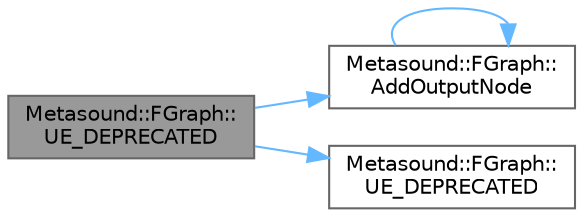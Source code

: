 digraph "Metasound::FGraph::UE_DEPRECATED"
{
 // INTERACTIVE_SVG=YES
 // LATEX_PDF_SIZE
  bgcolor="transparent";
  edge [fontname=Helvetica,fontsize=10,labelfontname=Helvetica,labelfontsize=10];
  node [fontname=Helvetica,fontsize=10,shape=box,height=0.2,width=0.4];
  rankdir="LR";
  Node1 [id="Node000001",label="Metasound::FGraph::\lUE_DEPRECATED",height=0.2,width=0.4,color="gray40", fillcolor="grey60", style="filled", fontcolor="black",tooltip="Add an output node to this graph."];
  Node1 -> Node2 [id="edge1_Node000001_Node000002",color="steelblue1",style="solid",tooltip=" "];
  Node2 [id="Node000002",label="Metasound::FGraph::\lAddOutputNode",height=0.2,width=0.4,color="grey40", fillcolor="white", style="filled",URL="$d1/d08/classMetasound_1_1FGraph.html#a95163c8a9089e2a1a87e82b0c50d17d9",tooltip="Add an output node to this graph."];
  Node2 -> Node2 [id="edge2_Node000002_Node000002",color="steelblue1",style="solid",tooltip=" "];
  Node1 -> Node3 [id="edge3_Node000001_Node000003",color="steelblue1",style="solid",tooltip=" "];
  Node3 [id="Node000003",label="Metasound::FGraph::\lUE_DEPRECATED",height=0.2,width=0.4,color="grey40", fillcolor="white", style="filled",URL="$d1/d08/classMetasound_1_1FGraph.html#a56ac165cf16f4f41b8d2fff37e3d1904",tooltip="Set the vertex interface."];
}
